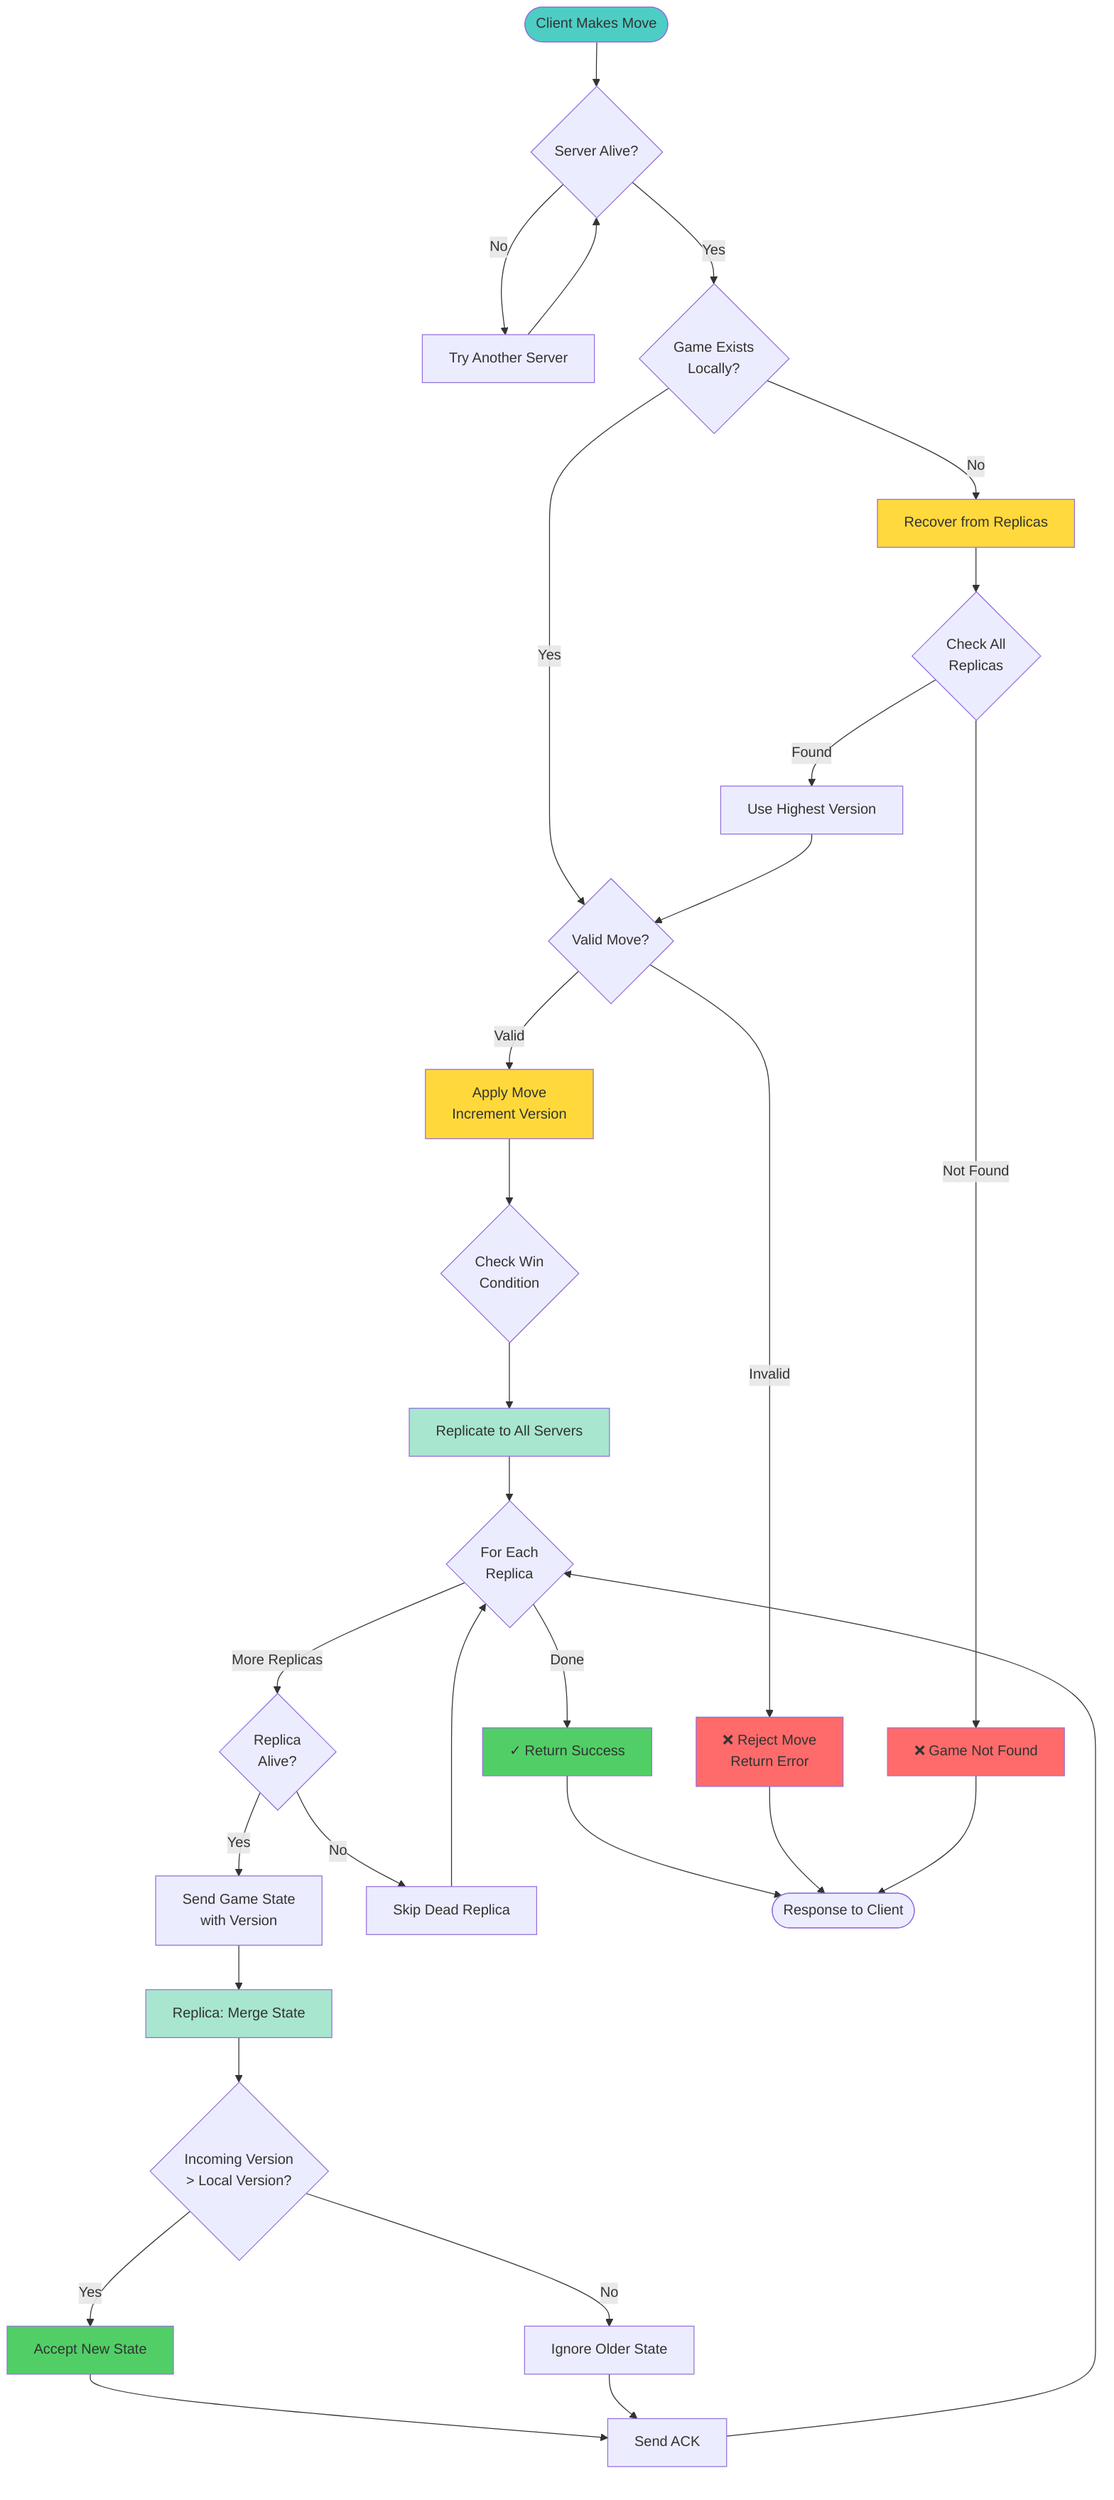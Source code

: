 flowchart TD
    Start([Client Makes Move]) --> ValidateServer{Server Alive?}
    
    ValidateServer -->|No| TryReplica[Try Another Server]
    ValidateServer -->|Yes| CheckGame{Game Exists<br/>Locally?}
    
    TryReplica --> ValidateServer
    
    CheckGame -->|No| Recover[Recover from Replicas]
    CheckGame -->|Yes| ValidateMove{Valid Move?}
    
    Recover --> CheckReplicas{Check All<br/>Replicas}
    CheckReplicas -->|Found| UseHighest[Use Highest Version]
    CheckReplicas -->|Not Found| Error[❌ Game Not Found]
    UseHighest --> ValidateMove
    
    ValidateMove -->|Invalid| Reject[❌ Reject Move<br/>Return Error]
    ValidateMove -->|Valid| ApplyMove[Apply Move<br/>Increment Version]
    
    ApplyMove --> CheckWin{Check Win<br/>Condition}
    
    CheckWin --> Replicate[Replicate to All Servers]
    
    Replicate --> Loop{For Each<br/>Replica}
    
    Loop -->|More Replicas| CheckAlive{Replica<br/>Alive?}
    Loop -->|Done| Success[✓ Return Success]
    
    CheckAlive -->|Yes| SendState[Send Game State<br/>with Version]
    CheckAlive -->|No| Skip[Skip Dead Replica]
    
    SendState --> Merge[Replica: Merge State]
    Skip --> Loop
    
    Merge --> CompareVersion{Incoming Version<br/>> Local Version?}
    
    CompareVersion -->|Yes| Accept[Accept New State]
    CompareVersion -->|No| Ignore[Ignore Older State]
    
    Accept --> AckReplica[Send ACK]
    Ignore --> AckReplica
    
    AckReplica --> Loop
    
    Success --> End([Response to Client])
    Reject --> End
    Error --> End
    
    style Start fill:#4ecdc4
    style Success fill:#51cf66
    style Error fill:#ff6b6b
    style Reject fill:#ff6b6b
    style ApplyMove fill:#ffd93b
    style Replicate fill:#a8e6cf
    style Merge fill:#a8e6cf
    style Accept fill:#51cf66
    style Recover fill:#ffd93d
